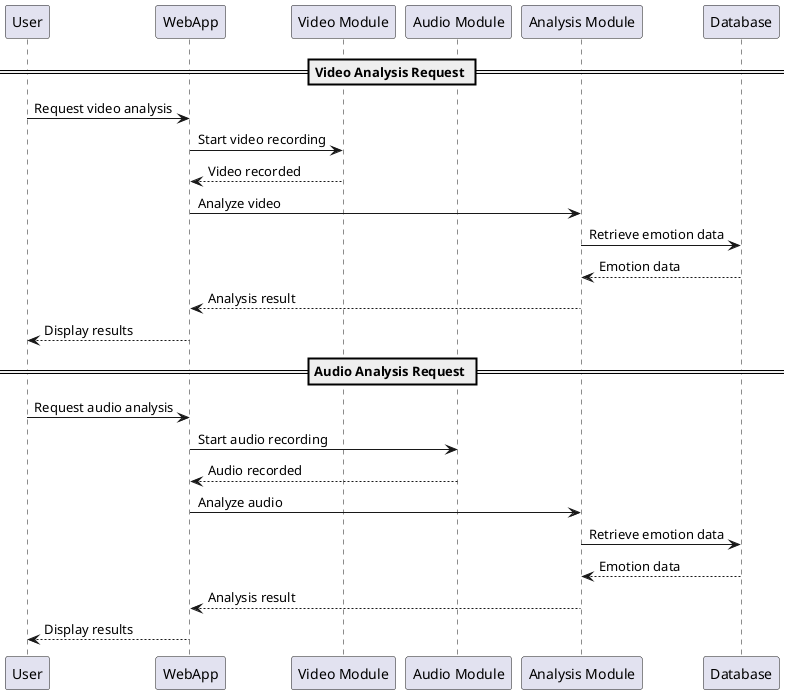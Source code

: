 @startuml sequence_diagram
participant User
participant WebApp
participant "Video Module" as VideoModule
participant "Audio Module" as AudioModule
participant "Analysis Module" as AnalysisModule
participant Database

== Video Analysis Request ==
User -> WebApp: Request video analysis
WebApp -> VideoModule: Start video recording
VideoModule --> WebApp: Video recorded
WebApp -> AnalysisModule: Analyze video
AnalysisModule -> Database: Retrieve emotion data
Database --> AnalysisModule: Emotion data
AnalysisModule --> WebApp: Analysis result
WebApp --> User: Display results

== Audio Analysis Request ==
User -> WebApp: Request audio analysis
WebApp -> AudioModule: Start audio recording
AudioModule --> WebApp: Audio recorded
WebApp -> AnalysisModule: Analyze audio
AnalysisModule -> Database: Retrieve emotion data
Database --> AnalysisModule: Emotion data
AnalysisModule --> WebApp: Analysis result
WebApp --> User: Display results
@enduml
